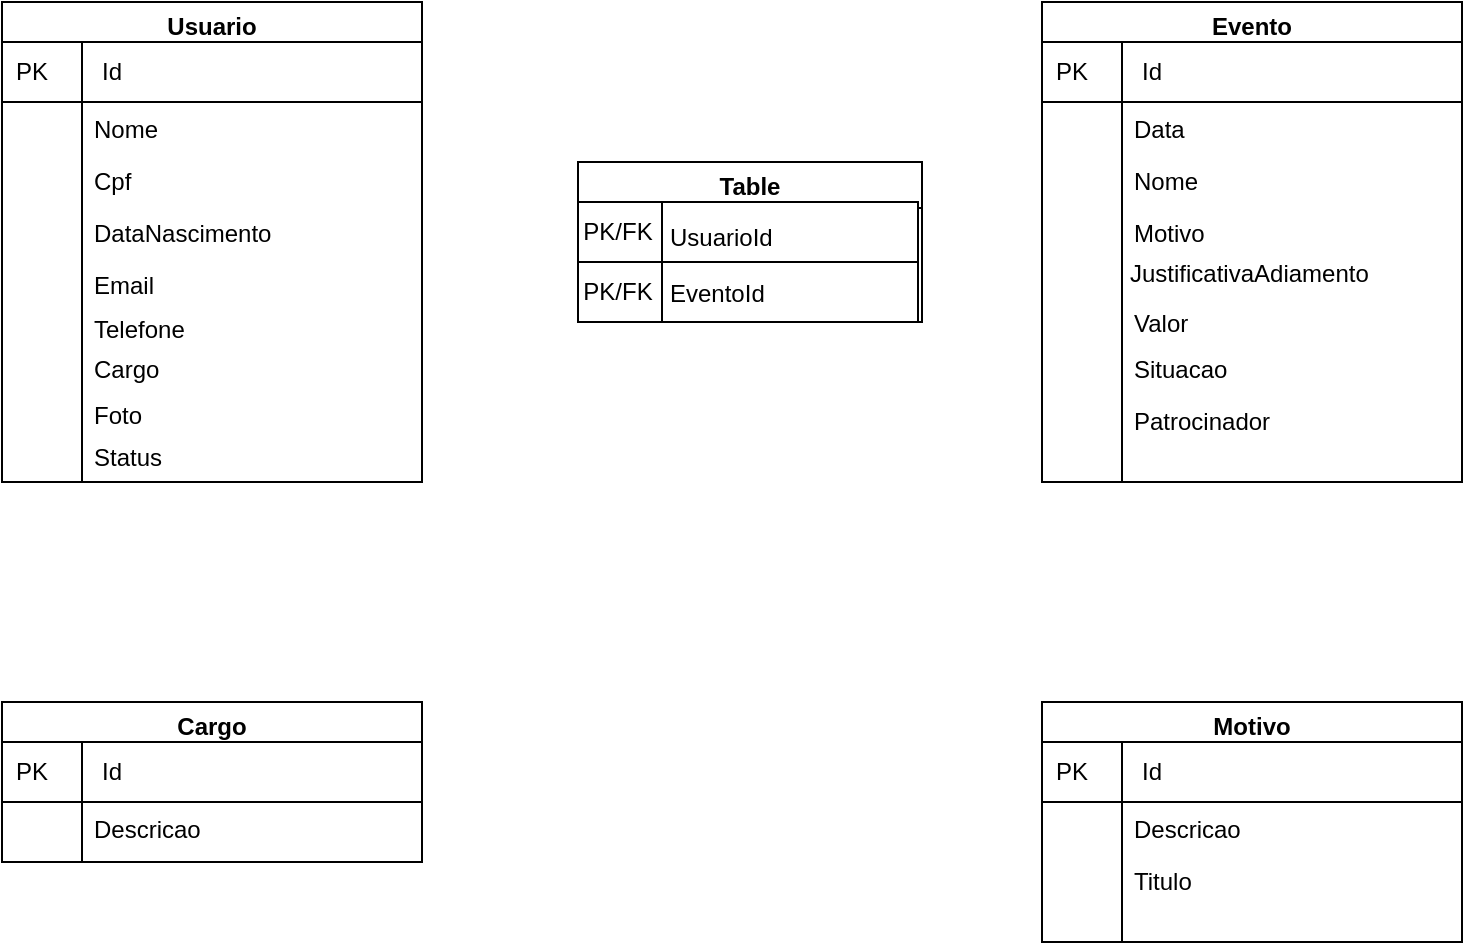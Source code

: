 <mxfile version="15.2.7" type="github"><diagram id="UH9yZu_1mTcSUNvKoekO" name="Page-1"><mxGraphModel dx="868" dy="450" grid="1" gridSize="10" guides="1" tooltips="1" connect="1" arrows="1" fold="1" page="1" pageScale="1" pageWidth="827" pageHeight="1169" math="0" shadow="0"><root><mxCell id="0"/><mxCell id="1" parent="0"/><mxCell id="6qUw7cJJWpjUd7TiCsEM-13" value="Usuario" style="swimlane;" vertex="1" parent="1"><mxGeometry x="40" y="200" width="210" height="240" as="geometry"><mxRectangle x="120" y="80" width="130" height="23" as="alternateBounds"/></mxGeometry></mxCell><mxCell id="6qUw7cJJWpjUd7TiCsEM-4" value="" style="shape=internalStorage;whiteSpace=wrap;html=1;backgroundOutline=1;dx=40;dy=30;" vertex="1" parent="6qUw7cJJWpjUd7TiCsEM-13"><mxGeometry y="20" width="210" height="220" as="geometry"/></mxCell><mxCell id="6qUw7cJJWpjUd7TiCsEM-8" value="&lt;font style=&quot;vertical-align: inherit&quot;&gt;&lt;font style=&quot;vertical-align: inherit&quot;&gt;&lt;font style=&quot;vertical-align: inherit&quot;&gt;&lt;font style=&quot;vertical-align: inherit&quot;&gt;PK&lt;/font&gt;&lt;/font&gt;&lt;/font&gt;&lt;/font&gt;" style="text;html=1;strokeColor=none;fillColor=none;align=center;verticalAlign=middle;whiteSpace=wrap;rounded=0;" vertex="1" parent="6qUw7cJJWpjUd7TiCsEM-13"><mxGeometry y="20" width="30" height="30" as="geometry"/></mxCell><mxCell id="6qUw7cJJWpjUd7TiCsEM-7" value="&lt;font style=&quot;vertical-align: inherit&quot;&gt;&lt;font style=&quot;vertical-align: inherit&quot;&gt;Id&lt;/font&gt;&lt;/font&gt;" style="text;html=1;strokeColor=none;fillColor=none;align=center;verticalAlign=middle;whiteSpace=wrap;rounded=0;" vertex="1" parent="6qUw7cJJWpjUd7TiCsEM-13"><mxGeometry x="10" y="15" width="90" height="40" as="geometry"/></mxCell><mxCell id="6qUw7cJJWpjUd7TiCsEM-16" value="Nome" style="text;strokeColor=none;fillColor=none;align=left;verticalAlign=top;spacingLeft=4;spacingRight=4;overflow=hidden;rotatable=0;points=[[0,0.5],[1,0.5]];portConstraint=eastwest;" vertex="1" parent="6qUw7cJJWpjUd7TiCsEM-13"><mxGeometry x="40" y="50" width="140" height="26" as="geometry"/></mxCell><mxCell id="6qUw7cJJWpjUd7TiCsEM-18" value="Cpf" style="text;strokeColor=none;fillColor=none;align=left;verticalAlign=top;spacingLeft=4;spacingRight=4;overflow=hidden;rotatable=0;points=[[0,0.5],[1,0.5]];portConstraint=eastwest;" vertex="1" parent="6qUw7cJJWpjUd7TiCsEM-13"><mxGeometry x="40" y="76" width="140" height="26" as="geometry"/></mxCell><mxCell id="6qUw7cJJWpjUd7TiCsEM-19" value="DataNascimento" style="text;strokeColor=none;fillColor=none;align=left;verticalAlign=top;spacingLeft=4;spacingRight=4;overflow=hidden;rotatable=0;points=[[0,0.5],[1,0.5]];portConstraint=eastwest;" vertex="1" parent="6qUw7cJJWpjUd7TiCsEM-13"><mxGeometry x="40" y="102" width="140" height="26" as="geometry"/></mxCell><mxCell id="6qUw7cJJWpjUd7TiCsEM-37" value="Foto" style="text;strokeColor=none;fillColor=none;align=left;verticalAlign=top;spacingLeft=4;spacingRight=4;overflow=hidden;rotatable=0;points=[[0,0.5],[1,0.5]];portConstraint=eastwest;" vertex="1" parent="6qUw7cJJWpjUd7TiCsEM-13"><mxGeometry x="40" y="193" width="140" height="26" as="geometry"/></mxCell><mxCell id="6qUw7cJJWpjUd7TiCsEM-38" value="Email" style="text;strokeColor=none;fillColor=none;align=left;verticalAlign=top;spacingLeft=4;spacingRight=4;overflow=hidden;rotatable=0;points=[[0,0.5],[1,0.5]];portConstraint=eastwest;" vertex="1" parent="6qUw7cJJWpjUd7TiCsEM-13"><mxGeometry x="40" y="128" width="140" height="26" as="geometry"/></mxCell><mxCell id="6qUw7cJJWpjUd7TiCsEM-39" value="Status" style="text;strokeColor=none;fillColor=none;align=left;verticalAlign=top;spacingLeft=4;spacingRight=4;overflow=hidden;rotatable=0;points=[[0,0.5],[1,0.5]];portConstraint=eastwest;" vertex="1" parent="6qUw7cJJWpjUd7TiCsEM-13"><mxGeometry x="40" y="214" width="140" height="26" as="geometry"/></mxCell><mxCell id="6qUw7cJJWpjUd7TiCsEM-40" value="Telefone" style="text;strokeColor=none;fillColor=none;align=left;verticalAlign=top;spacingLeft=4;spacingRight=4;overflow=hidden;rotatable=0;points=[[0,0.5],[1,0.5]];portConstraint=eastwest;" vertex="1" parent="6qUw7cJJWpjUd7TiCsEM-13"><mxGeometry x="40" y="150" width="140" height="26" as="geometry"/></mxCell><mxCell id="6qUw7cJJWpjUd7TiCsEM-20" value="Cargo" style="text;strokeColor=none;fillColor=none;align=left;verticalAlign=top;spacingLeft=4;spacingRight=4;overflow=hidden;rotatable=0;points=[[0,0.5],[1,0.5]];portConstraint=eastwest;" vertex="1" parent="6qUw7cJJWpjUd7TiCsEM-13"><mxGeometry x="40" y="170" width="140" height="26" as="geometry"/></mxCell><mxCell id="6qUw7cJJWpjUd7TiCsEM-21" value="Evento" style="swimlane;" vertex="1" parent="1"><mxGeometry x="560" y="200" width="210" height="240" as="geometry"><mxRectangle x="330" y="130" width="130" height="23" as="alternateBounds"/></mxGeometry></mxCell><mxCell id="6qUw7cJJWpjUd7TiCsEM-22" value="" style="shape=internalStorage;whiteSpace=wrap;html=1;backgroundOutline=1;dx=40;dy=30;" vertex="1" parent="6qUw7cJJWpjUd7TiCsEM-21"><mxGeometry y="20" width="210" height="220" as="geometry"/></mxCell><mxCell id="6qUw7cJJWpjUd7TiCsEM-23" value="&lt;font style=&quot;vertical-align: inherit&quot;&gt;&lt;font style=&quot;vertical-align: inherit&quot;&gt;&lt;font style=&quot;vertical-align: inherit&quot;&gt;&lt;font style=&quot;vertical-align: inherit&quot;&gt;PK&lt;/font&gt;&lt;/font&gt;&lt;/font&gt;&lt;/font&gt;" style="text;html=1;strokeColor=none;fillColor=none;align=center;verticalAlign=middle;whiteSpace=wrap;rounded=0;" vertex="1" parent="6qUw7cJJWpjUd7TiCsEM-21"><mxGeometry y="20" width="30" height="30" as="geometry"/></mxCell><mxCell id="6qUw7cJJWpjUd7TiCsEM-24" value="&lt;font style=&quot;vertical-align: inherit&quot;&gt;&lt;font style=&quot;vertical-align: inherit&quot;&gt;Id&lt;/font&gt;&lt;/font&gt;" style="text;html=1;strokeColor=none;fillColor=none;align=center;verticalAlign=middle;whiteSpace=wrap;rounded=0;" vertex="1" parent="6qUw7cJJWpjUd7TiCsEM-21"><mxGeometry x="10" y="15" width="90" height="40" as="geometry"/></mxCell><mxCell id="6qUw7cJJWpjUd7TiCsEM-25" value="Data" style="text;strokeColor=none;fillColor=none;align=left;verticalAlign=top;spacingLeft=4;spacingRight=4;overflow=hidden;rotatable=0;points=[[0,0.5],[1,0.5]];portConstraint=eastwest;" vertex="1" parent="6qUw7cJJWpjUd7TiCsEM-21"><mxGeometry x="40" y="50" width="140" height="26" as="geometry"/></mxCell><mxCell id="6qUw7cJJWpjUd7TiCsEM-26" value="Nome" style="text;strokeColor=none;fillColor=none;align=left;verticalAlign=top;spacingLeft=4;spacingRight=4;overflow=hidden;rotatable=0;points=[[0,0.5],[1,0.5]];portConstraint=eastwest;" vertex="1" parent="6qUw7cJJWpjUd7TiCsEM-21"><mxGeometry x="40" y="76" width="140" height="26" as="geometry"/></mxCell><mxCell id="6qUw7cJJWpjUd7TiCsEM-27" value="Motivo" style="text;strokeColor=none;fillColor=none;align=left;verticalAlign=top;spacingLeft=4;spacingRight=4;overflow=hidden;rotatable=0;points=[[0,0.5],[1,0.5]];portConstraint=eastwest;" vertex="1" parent="6qUw7cJJWpjUd7TiCsEM-21"><mxGeometry x="40" y="102" width="140" height="26" as="geometry"/></mxCell><mxCell id="6qUw7cJJWpjUd7TiCsEM-28" value="JustificativaAdiamento" style="text;strokeColor=none;fillColor=none;align=left;verticalAlign=top;spacingLeft=4;spacingRight=4;overflow=hidden;rotatable=0;points=[[0,0.5],[1,0.5]];portConstraint=eastwest;" vertex="1" parent="6qUw7cJJWpjUd7TiCsEM-21"><mxGeometry x="38" y="122" width="140" height="26" as="geometry"/></mxCell><mxCell id="6qUw7cJJWpjUd7TiCsEM-41" value="Valor" style="text;strokeColor=none;fillColor=none;align=left;verticalAlign=top;spacingLeft=4;spacingRight=4;overflow=hidden;rotatable=0;points=[[0,0.5],[1,0.5]];portConstraint=eastwest;" vertex="1" parent="6qUw7cJJWpjUd7TiCsEM-21"><mxGeometry x="40" y="147" width="140" height="26" as="geometry"/></mxCell><mxCell id="6qUw7cJJWpjUd7TiCsEM-42" value="Situacao" style="text;strokeColor=none;fillColor=none;align=left;verticalAlign=top;spacingLeft=4;spacingRight=4;overflow=hidden;rotatable=0;points=[[0,0.5],[1,0.5]];portConstraint=eastwest;" vertex="1" parent="6qUw7cJJWpjUd7TiCsEM-21"><mxGeometry x="40" y="170" width="140" height="26" as="geometry"/></mxCell><mxCell id="6qUw7cJJWpjUd7TiCsEM-43" value="Patrocinador" style="text;strokeColor=none;fillColor=none;align=left;verticalAlign=top;spacingLeft=4;spacingRight=4;overflow=hidden;rotatable=0;points=[[0,0.5],[1,0.5]];portConstraint=eastwest;" vertex="1" parent="6qUw7cJJWpjUd7TiCsEM-21"><mxGeometry x="40" y="196" width="140" height="26" as="geometry"/></mxCell><mxCell id="6qUw7cJJWpjUd7TiCsEM-44" value="Cargo" style="swimlane;" vertex="1" parent="1"><mxGeometry x="40" y="550" width="210" height="80" as="geometry"><mxRectangle x="120" y="80" width="130" height="23" as="alternateBounds"/></mxGeometry></mxCell><mxCell id="6qUw7cJJWpjUd7TiCsEM-45" value="" style="shape=internalStorage;whiteSpace=wrap;html=1;backgroundOutline=1;dx=40;dy=30;" vertex="1" parent="6qUw7cJJWpjUd7TiCsEM-44"><mxGeometry y="20" width="210" height="60" as="geometry"/></mxCell><mxCell id="6qUw7cJJWpjUd7TiCsEM-46" value="&lt;font style=&quot;vertical-align: inherit&quot;&gt;&lt;font style=&quot;vertical-align: inherit&quot;&gt;&lt;font style=&quot;vertical-align: inherit&quot;&gt;&lt;font style=&quot;vertical-align: inherit&quot;&gt;PK&lt;/font&gt;&lt;/font&gt;&lt;/font&gt;&lt;/font&gt;" style="text;html=1;strokeColor=none;fillColor=none;align=center;verticalAlign=middle;whiteSpace=wrap;rounded=0;" vertex="1" parent="6qUw7cJJWpjUd7TiCsEM-44"><mxGeometry y="20" width="30" height="30" as="geometry"/></mxCell><mxCell id="6qUw7cJJWpjUd7TiCsEM-47" value="&lt;font style=&quot;vertical-align: inherit&quot;&gt;&lt;font style=&quot;vertical-align: inherit&quot;&gt;Id&lt;/font&gt;&lt;/font&gt;" style="text;html=1;strokeColor=none;fillColor=none;align=center;verticalAlign=middle;whiteSpace=wrap;rounded=0;" vertex="1" parent="6qUw7cJJWpjUd7TiCsEM-44"><mxGeometry x="10" y="15" width="90" height="40" as="geometry"/></mxCell><mxCell id="6qUw7cJJWpjUd7TiCsEM-48" value="Descricao" style="text;strokeColor=none;fillColor=none;align=left;verticalAlign=top;spacingLeft=4;spacingRight=4;overflow=hidden;rotatable=0;points=[[0,0.5],[1,0.5]];portConstraint=eastwest;" vertex="1" parent="6qUw7cJJWpjUd7TiCsEM-44"><mxGeometry x="40" y="50" width="140" height="26" as="geometry"/></mxCell><mxCell id="6qUw7cJJWpjUd7TiCsEM-56" value="Motivo" style="swimlane;" vertex="1" parent="1"><mxGeometry x="560" y="550" width="210" height="120" as="geometry"><mxRectangle x="120" y="80" width="130" height="23" as="alternateBounds"/></mxGeometry></mxCell><mxCell id="6qUw7cJJWpjUd7TiCsEM-57" value="" style="shape=internalStorage;whiteSpace=wrap;html=1;backgroundOutline=1;dx=40;dy=30;" vertex="1" parent="6qUw7cJJWpjUd7TiCsEM-56"><mxGeometry y="20" width="210" height="100" as="geometry"/></mxCell><mxCell id="6qUw7cJJWpjUd7TiCsEM-58" value="&lt;font style=&quot;vertical-align: inherit&quot;&gt;&lt;font style=&quot;vertical-align: inherit&quot;&gt;&lt;font style=&quot;vertical-align: inherit&quot;&gt;&lt;font style=&quot;vertical-align: inherit&quot;&gt;PK&lt;/font&gt;&lt;/font&gt;&lt;/font&gt;&lt;/font&gt;" style="text;html=1;strokeColor=none;fillColor=none;align=center;verticalAlign=middle;whiteSpace=wrap;rounded=0;" vertex="1" parent="6qUw7cJJWpjUd7TiCsEM-56"><mxGeometry y="20" width="30" height="30" as="geometry"/></mxCell><mxCell id="6qUw7cJJWpjUd7TiCsEM-59" value="&lt;font style=&quot;vertical-align: inherit&quot;&gt;&lt;font style=&quot;vertical-align: inherit&quot;&gt;Id&lt;/font&gt;&lt;/font&gt;" style="text;html=1;strokeColor=none;fillColor=none;align=center;verticalAlign=middle;whiteSpace=wrap;rounded=0;" vertex="1" parent="6qUw7cJJWpjUd7TiCsEM-56"><mxGeometry x="10" y="15" width="90" height="40" as="geometry"/></mxCell><mxCell id="6qUw7cJJWpjUd7TiCsEM-60" value="Descricao" style="text;strokeColor=none;fillColor=none;align=left;verticalAlign=top;spacingLeft=4;spacingRight=4;overflow=hidden;rotatable=0;points=[[0,0.5],[1,0.5]];portConstraint=eastwest;" vertex="1" parent="6qUw7cJJWpjUd7TiCsEM-56"><mxGeometry x="40" y="50" width="140" height="26" as="geometry"/></mxCell><mxCell id="6qUw7cJJWpjUd7TiCsEM-66" value="Titulo" style="text;strokeColor=none;fillColor=none;align=left;verticalAlign=top;spacingLeft=4;spacingRight=4;overflow=hidden;rotatable=0;points=[[0,0.5],[1,0.5]];portConstraint=eastwest;" vertex="1" parent="6qUw7cJJWpjUd7TiCsEM-56"><mxGeometry x="40" y="76" width="140" height="26" as="geometry"/></mxCell><mxCell id="6qUw7cJJWpjUd7TiCsEM-61" value="Table" style="swimlane;" vertex="1" parent="1"><mxGeometry x="328" y="280" width="172" height="80" as="geometry"><mxRectangle x="120" y="80" width="130" height="23" as="alternateBounds"/></mxGeometry></mxCell><mxCell id="6qUw7cJJWpjUd7TiCsEM-62" value="" style="shape=internalStorage;whiteSpace=wrap;html=1;backgroundOutline=1;dx=42;dy=30;" vertex="1" parent="6qUw7cJJWpjUd7TiCsEM-61"><mxGeometry y="20" width="170" height="60" as="geometry"/></mxCell><mxCell id="6qUw7cJJWpjUd7TiCsEM-63" value="&lt;font style=&quot;vertical-align: inherit&quot;&gt;&lt;font style=&quot;vertical-align: inherit&quot;&gt;&lt;font style=&quot;vertical-align: inherit&quot;&gt;&lt;font style=&quot;vertical-align: inherit&quot;&gt;&lt;font style=&quot;vertical-align: inherit&quot;&gt;&lt;font style=&quot;vertical-align: inherit&quot;&gt;&lt;font style=&quot;vertical-align: inherit&quot;&gt;&lt;font style=&quot;vertical-align: inherit&quot;&gt;PK/FK&lt;/font&gt;&lt;/font&gt;&lt;/font&gt;&lt;/font&gt;&lt;/font&gt;&lt;/font&gt;&lt;/font&gt;&lt;/font&gt;" style="text;html=1;strokeColor=none;fillColor=none;align=center;verticalAlign=middle;whiteSpace=wrap;rounded=0;" vertex="1" parent="6qUw7cJJWpjUd7TiCsEM-61"><mxGeometry y="20" width="40" height="30" as="geometry"/></mxCell><mxCell id="6qUw7cJJWpjUd7TiCsEM-65" value="UsuarioId" style="text;strokeColor=none;fillColor=none;align=left;verticalAlign=top;spacingLeft=4;spacingRight=4;overflow=hidden;rotatable=0;points=[[0,0.5],[1,0.5]];portConstraint=eastwest;" vertex="1" parent="6qUw7cJJWpjUd7TiCsEM-61"><mxGeometry x="40" y="24" width="70" height="26" as="geometry"/></mxCell><mxCell id="6qUw7cJJWpjUd7TiCsEM-69" value="EventoId" style="text;strokeColor=none;fillColor=none;align=left;verticalAlign=top;spacingLeft=4;spacingRight=4;overflow=hidden;rotatable=0;points=[[0,0.5],[1,0.5]];portConstraint=eastwest;" vertex="1" parent="6qUw7cJJWpjUd7TiCsEM-61"><mxGeometry x="40" y="52" width="110" height="26" as="geometry"/></mxCell><mxCell id="6qUw7cJJWpjUd7TiCsEM-72" value="&lt;font style=&quot;vertical-align: inherit&quot;&gt;&lt;font style=&quot;vertical-align: inherit&quot;&gt;&lt;font style=&quot;vertical-align: inherit&quot;&gt;&lt;font style=&quot;vertical-align: inherit&quot;&gt;&lt;font style=&quot;vertical-align: inherit&quot;&gt;&lt;font style=&quot;vertical-align: inherit&quot;&gt;&lt;font style=&quot;vertical-align: inherit&quot;&gt;&lt;font style=&quot;vertical-align: inherit&quot;&gt;PK/FK&lt;/font&gt;&lt;/font&gt;&lt;/font&gt;&lt;/font&gt;&lt;/font&gt;&lt;/font&gt;&lt;/font&gt;&lt;/font&gt;" style="text;html=1;strokeColor=none;fillColor=none;align=center;verticalAlign=middle;whiteSpace=wrap;rounded=0;" vertex="1" parent="6qUw7cJJWpjUd7TiCsEM-61"><mxGeometry y="50" width="40" height="30" as="geometry"/></mxCell></root></mxGraphModel></diagram></mxfile>